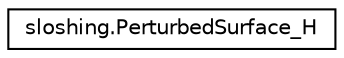 digraph "Graphical Class Hierarchy"
{
 // LATEX_PDF_SIZE
  edge [fontname="Helvetica",fontsize="10",labelfontname="Helvetica",labelfontsize="10"];
  node [fontname="Helvetica",fontsize="10",shape=record];
  rankdir="LR";
  Node0 [label="sloshing.PerturbedSurface_H",height=0.2,width=0.4,color="black", fillcolor="white", style="filled",URL="$d9/d2d/classsloshing_1_1PerturbedSurface__H.html",tooltip=" "];
}
